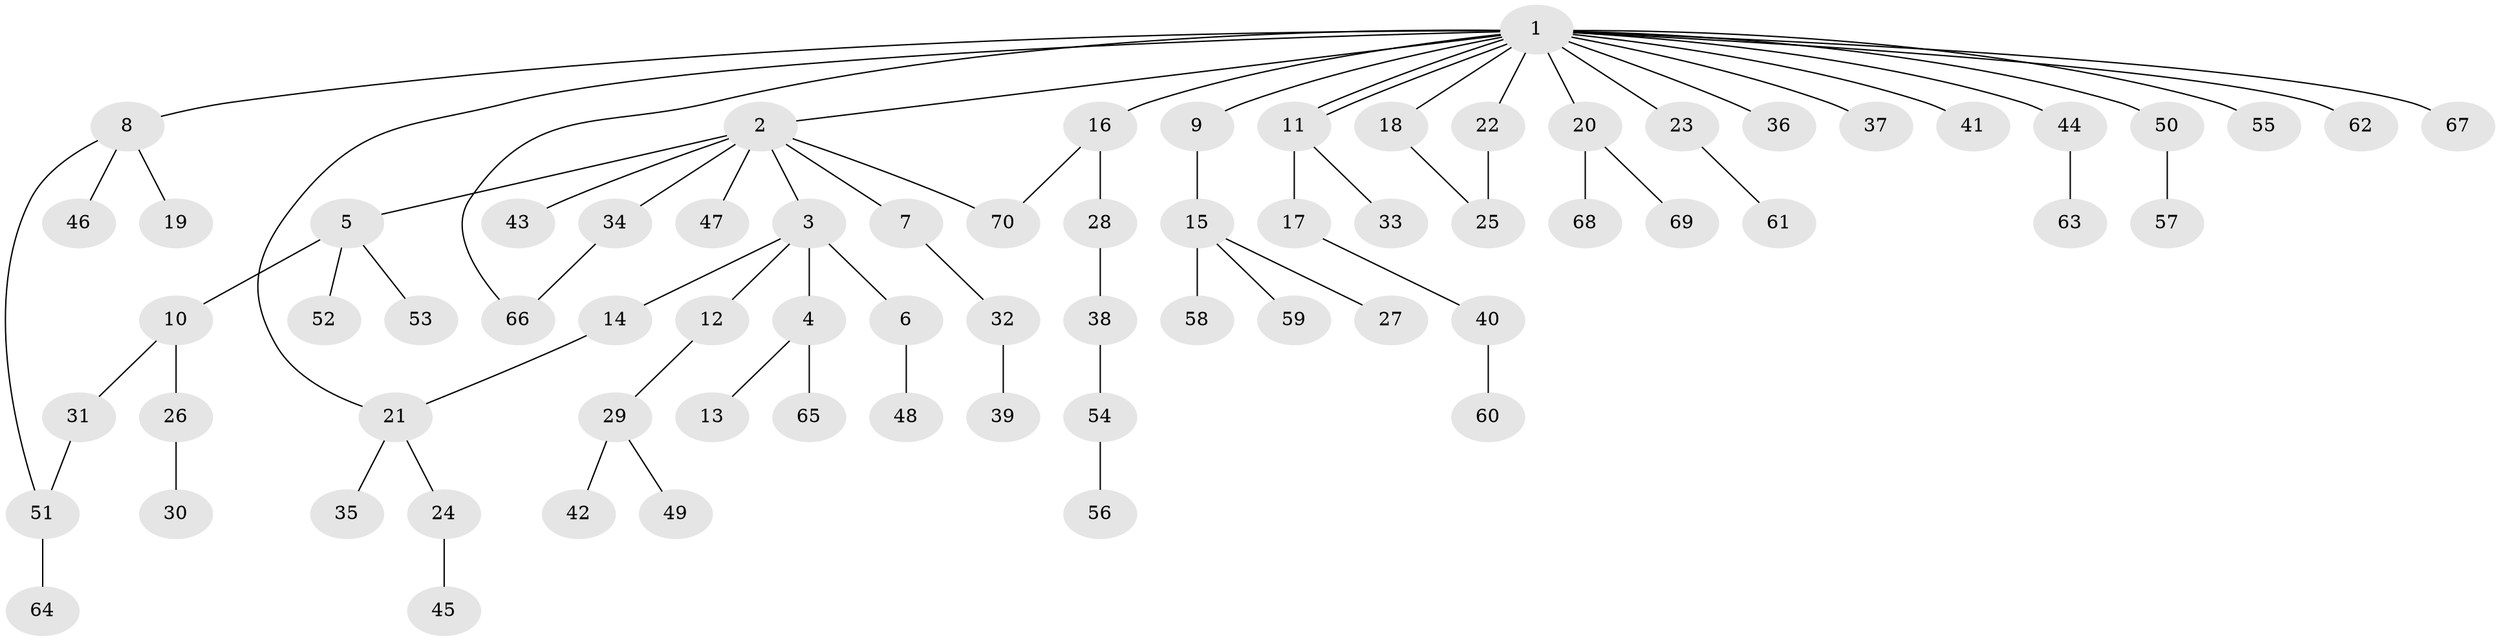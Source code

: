 // coarse degree distribution, {19: 0.02127659574468085, 7: 0.02127659574468085, 5: 0.02127659574468085, 2: 0.2978723404255319, 3: 0.1276595744680851, 1: 0.48936170212765956, 4: 0.02127659574468085}
// Generated by graph-tools (version 1.1) at 2025/23/03/03/25 07:23:52]
// undirected, 70 vertices, 75 edges
graph export_dot {
graph [start="1"]
  node [color=gray90,style=filled];
  1;
  2;
  3;
  4;
  5;
  6;
  7;
  8;
  9;
  10;
  11;
  12;
  13;
  14;
  15;
  16;
  17;
  18;
  19;
  20;
  21;
  22;
  23;
  24;
  25;
  26;
  27;
  28;
  29;
  30;
  31;
  32;
  33;
  34;
  35;
  36;
  37;
  38;
  39;
  40;
  41;
  42;
  43;
  44;
  45;
  46;
  47;
  48;
  49;
  50;
  51;
  52;
  53;
  54;
  55;
  56;
  57;
  58;
  59;
  60;
  61;
  62;
  63;
  64;
  65;
  66;
  67;
  68;
  69;
  70;
  1 -- 2;
  1 -- 8;
  1 -- 9;
  1 -- 11;
  1 -- 11;
  1 -- 16;
  1 -- 18;
  1 -- 20;
  1 -- 21;
  1 -- 22;
  1 -- 23;
  1 -- 36;
  1 -- 37;
  1 -- 41;
  1 -- 44;
  1 -- 50;
  1 -- 55;
  1 -- 62;
  1 -- 66;
  1 -- 67;
  2 -- 3;
  2 -- 5;
  2 -- 7;
  2 -- 34;
  2 -- 43;
  2 -- 47;
  2 -- 70;
  3 -- 4;
  3 -- 6;
  3 -- 12;
  3 -- 14;
  4 -- 13;
  4 -- 65;
  5 -- 10;
  5 -- 52;
  5 -- 53;
  6 -- 48;
  7 -- 32;
  8 -- 19;
  8 -- 46;
  8 -- 51;
  9 -- 15;
  10 -- 26;
  10 -- 31;
  11 -- 17;
  11 -- 33;
  12 -- 29;
  14 -- 21;
  15 -- 27;
  15 -- 58;
  15 -- 59;
  16 -- 28;
  16 -- 70;
  17 -- 40;
  18 -- 25;
  20 -- 68;
  20 -- 69;
  21 -- 24;
  21 -- 35;
  22 -- 25;
  23 -- 61;
  24 -- 45;
  26 -- 30;
  28 -- 38;
  29 -- 42;
  29 -- 49;
  31 -- 51;
  32 -- 39;
  34 -- 66;
  38 -- 54;
  40 -- 60;
  44 -- 63;
  50 -- 57;
  51 -- 64;
  54 -- 56;
}
